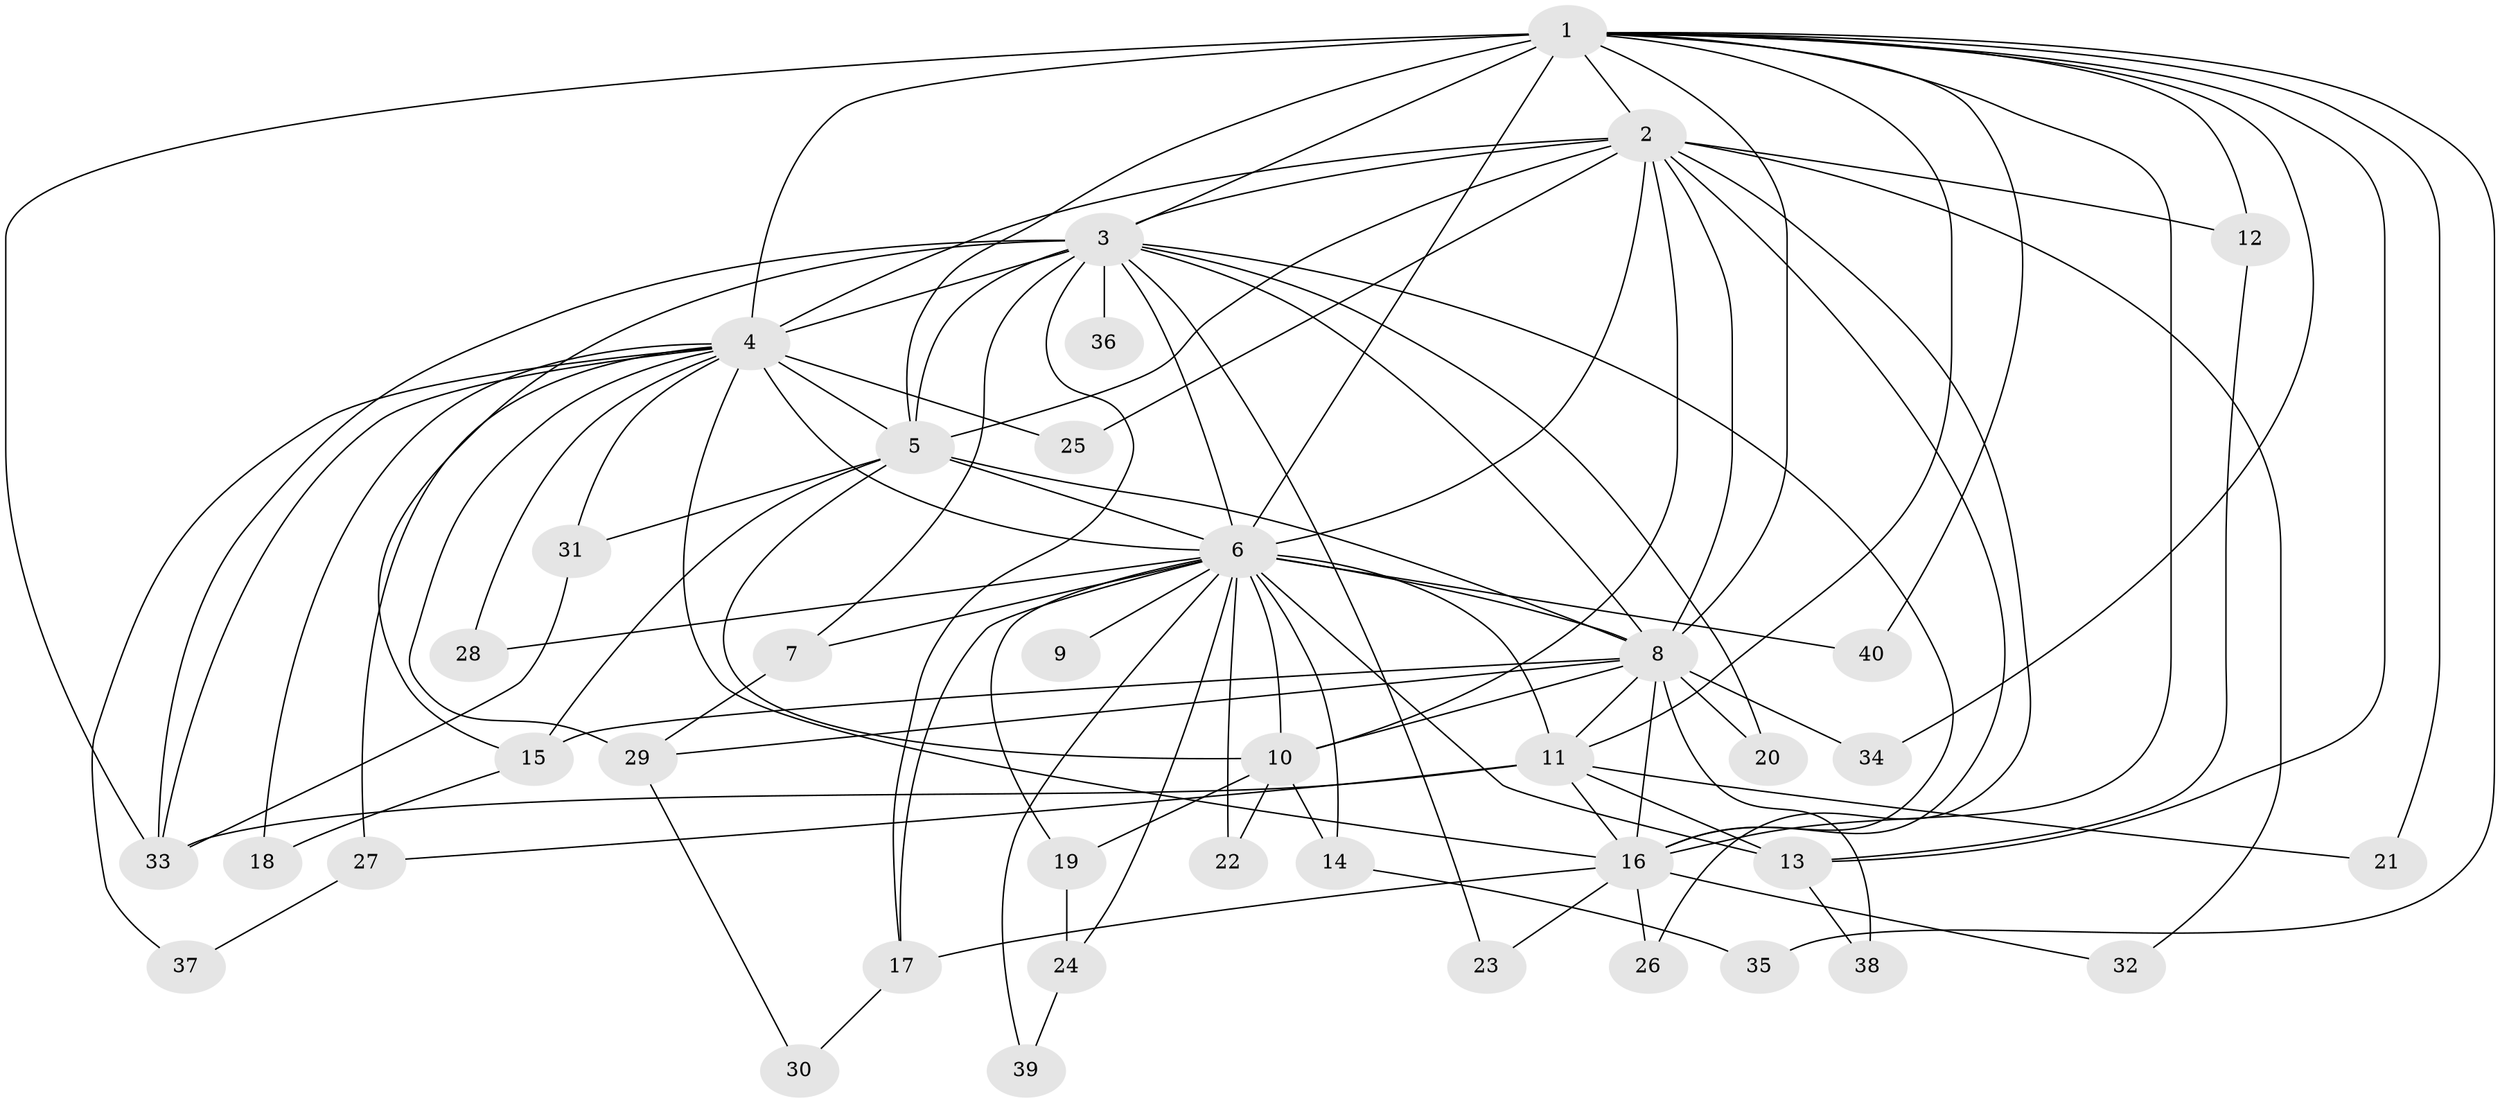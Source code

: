 // original degree distribution, {17: 0.012658227848101266, 20: 0.012658227848101266, 16: 0.012658227848101266, 13: 0.012658227848101266, 19: 0.012658227848101266, 15: 0.012658227848101266, 25: 0.012658227848101266, 23: 0.012658227848101266, 14: 0.02531645569620253, 3: 0.189873417721519, 2: 0.5189873417721519, 6: 0.012658227848101266, 5: 0.0379746835443038, 4: 0.10126582278481013, 10: 0.012658227848101266}
// Generated by graph-tools (version 1.1) at 2025/49/03/04/25 22:49:21]
// undirected, 40 vertices, 99 edges
graph export_dot {
  node [color=gray90,style=filled];
  1;
  2;
  3;
  4;
  5;
  6;
  7;
  8;
  9;
  10;
  11;
  12;
  13;
  14;
  15;
  16;
  17;
  18;
  19;
  20;
  21;
  22;
  23;
  24;
  25;
  26;
  27;
  28;
  29;
  30;
  31;
  32;
  33;
  34;
  35;
  36;
  37;
  38;
  39;
  40;
  1 -- 2 [weight=2.0];
  1 -- 3 [weight=4.0];
  1 -- 4 [weight=2.0];
  1 -- 5 [weight=4.0];
  1 -- 6 [weight=4.0];
  1 -- 8 [weight=1.0];
  1 -- 11 [weight=1.0];
  1 -- 12 [weight=1.0];
  1 -- 13 [weight=1.0];
  1 -- 16 [weight=1.0];
  1 -- 21 [weight=1.0];
  1 -- 33 [weight=1.0];
  1 -- 34 [weight=1.0];
  1 -- 35 [weight=1.0];
  1 -- 40 [weight=1.0];
  2 -- 3 [weight=2.0];
  2 -- 4 [weight=1.0];
  2 -- 5 [weight=3.0];
  2 -- 6 [weight=3.0];
  2 -- 8 [weight=2.0];
  2 -- 10 [weight=1.0];
  2 -- 12 [weight=1.0];
  2 -- 16 [weight=2.0];
  2 -- 25 [weight=1.0];
  2 -- 26 [weight=1.0];
  2 -- 32 [weight=1.0];
  3 -- 4 [weight=2.0];
  3 -- 5 [weight=4.0];
  3 -- 6 [weight=4.0];
  3 -- 7 [weight=1.0];
  3 -- 8 [weight=1.0];
  3 -- 15 [weight=1.0];
  3 -- 16 [weight=1.0];
  3 -- 17 [weight=1.0];
  3 -- 20 [weight=1.0];
  3 -- 23 [weight=1.0];
  3 -- 33 [weight=1.0];
  3 -- 36 [weight=1.0];
  4 -- 5 [weight=3.0];
  4 -- 6 [weight=2.0];
  4 -- 16 [weight=1.0];
  4 -- 18 [weight=1.0];
  4 -- 25 [weight=1.0];
  4 -- 27 [weight=1.0];
  4 -- 28 [weight=1.0];
  4 -- 29 [weight=1.0];
  4 -- 31 [weight=1.0];
  4 -- 33 [weight=1.0];
  4 -- 37 [weight=1.0];
  5 -- 6 [weight=4.0];
  5 -- 8 [weight=15.0];
  5 -- 10 [weight=1.0];
  5 -- 15 [weight=1.0];
  5 -- 31 [weight=1.0];
  6 -- 7 [weight=1.0];
  6 -- 8 [weight=2.0];
  6 -- 9 [weight=1.0];
  6 -- 10 [weight=1.0];
  6 -- 11 [weight=1.0];
  6 -- 13 [weight=2.0];
  6 -- 14 [weight=1.0];
  6 -- 17 [weight=1.0];
  6 -- 19 [weight=1.0];
  6 -- 22 [weight=1.0];
  6 -- 24 [weight=1.0];
  6 -- 28 [weight=1.0];
  6 -- 39 [weight=1.0];
  6 -- 40 [weight=1.0];
  7 -- 29 [weight=1.0];
  8 -- 10 [weight=2.0];
  8 -- 11 [weight=1.0];
  8 -- 15 [weight=2.0];
  8 -- 16 [weight=3.0];
  8 -- 20 [weight=1.0];
  8 -- 29 [weight=1.0];
  8 -- 34 [weight=1.0];
  8 -- 38 [weight=1.0];
  10 -- 14 [weight=1.0];
  10 -- 19 [weight=1.0];
  10 -- 22 [weight=1.0];
  11 -- 13 [weight=1.0];
  11 -- 16 [weight=1.0];
  11 -- 21 [weight=1.0];
  11 -- 27 [weight=1.0];
  11 -- 33 [weight=1.0];
  12 -- 13 [weight=1.0];
  13 -- 38 [weight=1.0];
  14 -- 35 [weight=1.0];
  15 -- 18 [weight=1.0];
  16 -- 17 [weight=1.0];
  16 -- 23 [weight=1.0];
  16 -- 26 [weight=1.0];
  16 -- 32 [weight=1.0];
  17 -- 30 [weight=1.0];
  19 -- 24 [weight=1.0];
  24 -- 39 [weight=1.0];
  27 -- 37 [weight=1.0];
  29 -- 30 [weight=1.0];
  31 -- 33 [weight=1.0];
}
